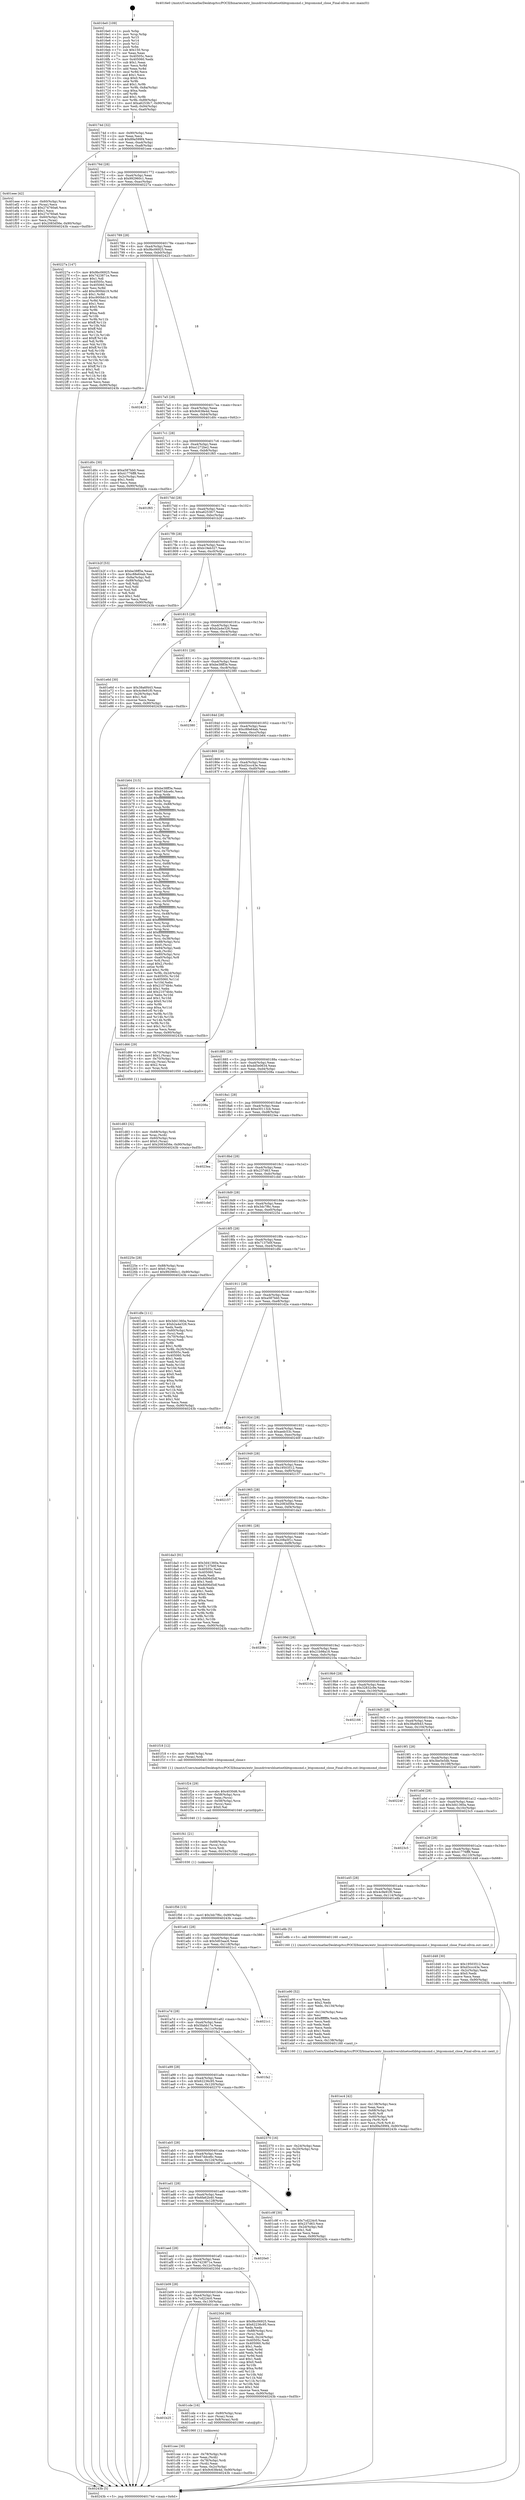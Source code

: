 digraph "0x4016e0" {
  label = "0x4016e0 (/mnt/c/Users/mathe/Desktop/tcc/POCII/binaries/extr_linuxdriversbluetoothbtqcomsmd.c_btqcomsmd_close_Final-ollvm.out::main(0))"
  labelloc = "t"
  node[shape=record]

  Entry [label="",width=0.3,height=0.3,shape=circle,fillcolor=black,style=filled]
  "0x40174d" [label="{
     0x40174d [32]\l
     | [instrs]\l
     &nbsp;&nbsp;0x40174d \<+6\>: mov -0x90(%rbp),%eax\l
     &nbsp;&nbsp;0x401753 \<+2\>: mov %eax,%ecx\l
     &nbsp;&nbsp;0x401755 \<+6\>: sub $0x89a599f4,%ecx\l
     &nbsp;&nbsp;0x40175b \<+6\>: mov %eax,-0xa4(%rbp)\l
     &nbsp;&nbsp;0x401761 \<+6\>: mov %ecx,-0xa8(%rbp)\l
     &nbsp;&nbsp;0x401767 \<+6\>: je 0000000000401eee \<main+0x80e\>\l
  }"]
  "0x401eee" [label="{
     0x401eee [42]\l
     | [instrs]\l
     &nbsp;&nbsp;0x401eee \<+4\>: mov -0x60(%rbp),%rax\l
     &nbsp;&nbsp;0x401ef2 \<+2\>: mov (%rax),%ecx\l
     &nbsp;&nbsp;0x401ef4 \<+6\>: sub $0x274760a6,%ecx\l
     &nbsp;&nbsp;0x401efa \<+3\>: add $0x1,%ecx\l
     &nbsp;&nbsp;0x401efd \<+6\>: add $0x274760a6,%ecx\l
     &nbsp;&nbsp;0x401f03 \<+4\>: mov -0x60(%rbp),%rax\l
     &nbsp;&nbsp;0x401f07 \<+2\>: mov %ecx,(%rax)\l
     &nbsp;&nbsp;0x401f09 \<+10\>: movl $0x2083d56e,-0x90(%rbp)\l
     &nbsp;&nbsp;0x401f13 \<+5\>: jmp 000000000040243b \<main+0xd5b\>\l
  }"]
  "0x40176d" [label="{
     0x40176d [28]\l
     | [instrs]\l
     &nbsp;&nbsp;0x40176d \<+5\>: jmp 0000000000401772 \<main+0x92\>\l
     &nbsp;&nbsp;0x401772 \<+6\>: mov -0xa4(%rbp),%eax\l
     &nbsp;&nbsp;0x401778 \<+5\>: sub $0x992960c1,%eax\l
     &nbsp;&nbsp;0x40177d \<+6\>: mov %eax,-0xac(%rbp)\l
     &nbsp;&nbsp;0x401783 \<+6\>: je 000000000040227a \<main+0xb9a\>\l
  }"]
  Exit [label="",width=0.3,height=0.3,shape=circle,fillcolor=black,style=filled,peripheries=2]
  "0x40227a" [label="{
     0x40227a [147]\l
     | [instrs]\l
     &nbsp;&nbsp;0x40227a \<+5\>: mov $0x9bc06925,%eax\l
     &nbsp;&nbsp;0x40227f \<+5\>: mov $0x7423871e,%ecx\l
     &nbsp;&nbsp;0x402284 \<+2\>: mov $0x1,%dl\l
     &nbsp;&nbsp;0x402286 \<+7\>: mov 0x40505c,%esi\l
     &nbsp;&nbsp;0x40228d \<+7\>: mov 0x405060,%edi\l
     &nbsp;&nbsp;0x402294 \<+3\>: mov %esi,%r8d\l
     &nbsp;&nbsp;0x402297 \<+7\>: add $0xc900bb19,%r8d\l
     &nbsp;&nbsp;0x40229e \<+4\>: sub $0x1,%r8d\l
     &nbsp;&nbsp;0x4022a2 \<+7\>: sub $0xc900bb19,%r8d\l
     &nbsp;&nbsp;0x4022a9 \<+4\>: imul %r8d,%esi\l
     &nbsp;&nbsp;0x4022ad \<+3\>: and $0x1,%esi\l
     &nbsp;&nbsp;0x4022b0 \<+3\>: cmp $0x0,%esi\l
     &nbsp;&nbsp;0x4022b3 \<+4\>: sete %r9b\l
     &nbsp;&nbsp;0x4022b7 \<+3\>: cmp $0xa,%edi\l
     &nbsp;&nbsp;0x4022ba \<+4\>: setl %r10b\l
     &nbsp;&nbsp;0x4022be \<+3\>: mov %r9b,%r11b\l
     &nbsp;&nbsp;0x4022c1 \<+4\>: xor $0xff,%r11b\l
     &nbsp;&nbsp;0x4022c5 \<+3\>: mov %r10b,%bl\l
     &nbsp;&nbsp;0x4022c8 \<+3\>: xor $0xff,%bl\l
     &nbsp;&nbsp;0x4022cb \<+3\>: xor $0x1,%dl\l
     &nbsp;&nbsp;0x4022ce \<+3\>: mov %r11b,%r14b\l
     &nbsp;&nbsp;0x4022d1 \<+4\>: and $0xff,%r14b\l
     &nbsp;&nbsp;0x4022d5 \<+3\>: and %dl,%r9b\l
     &nbsp;&nbsp;0x4022d8 \<+3\>: mov %bl,%r15b\l
     &nbsp;&nbsp;0x4022db \<+4\>: and $0xff,%r15b\l
     &nbsp;&nbsp;0x4022df \<+3\>: and %dl,%r10b\l
     &nbsp;&nbsp;0x4022e2 \<+3\>: or %r9b,%r14b\l
     &nbsp;&nbsp;0x4022e5 \<+3\>: or %r10b,%r15b\l
     &nbsp;&nbsp;0x4022e8 \<+3\>: xor %r15b,%r14b\l
     &nbsp;&nbsp;0x4022eb \<+3\>: or %bl,%r11b\l
     &nbsp;&nbsp;0x4022ee \<+4\>: xor $0xff,%r11b\l
     &nbsp;&nbsp;0x4022f2 \<+3\>: or $0x1,%dl\l
     &nbsp;&nbsp;0x4022f5 \<+3\>: and %dl,%r11b\l
     &nbsp;&nbsp;0x4022f8 \<+3\>: or %r11b,%r14b\l
     &nbsp;&nbsp;0x4022fb \<+4\>: test $0x1,%r14b\l
     &nbsp;&nbsp;0x4022ff \<+3\>: cmovne %ecx,%eax\l
     &nbsp;&nbsp;0x402302 \<+6\>: mov %eax,-0x90(%rbp)\l
     &nbsp;&nbsp;0x402308 \<+5\>: jmp 000000000040243b \<main+0xd5b\>\l
  }"]
  "0x401789" [label="{
     0x401789 [28]\l
     | [instrs]\l
     &nbsp;&nbsp;0x401789 \<+5\>: jmp 000000000040178e \<main+0xae\>\l
     &nbsp;&nbsp;0x40178e \<+6\>: mov -0xa4(%rbp),%eax\l
     &nbsp;&nbsp;0x401794 \<+5\>: sub $0x9bc06925,%eax\l
     &nbsp;&nbsp;0x401799 \<+6\>: mov %eax,-0xb0(%rbp)\l
     &nbsp;&nbsp;0x40179f \<+6\>: je 0000000000402423 \<main+0xd43\>\l
  }"]
  "0x401f56" [label="{
     0x401f56 [15]\l
     | [instrs]\l
     &nbsp;&nbsp;0x401f56 \<+10\>: movl $0x3dc7f6c,-0x90(%rbp)\l
     &nbsp;&nbsp;0x401f60 \<+5\>: jmp 000000000040243b \<main+0xd5b\>\l
  }"]
  "0x402423" [label="{
     0x402423\l
  }", style=dashed]
  "0x4017a5" [label="{
     0x4017a5 [28]\l
     | [instrs]\l
     &nbsp;&nbsp;0x4017a5 \<+5\>: jmp 00000000004017aa \<main+0xca\>\l
     &nbsp;&nbsp;0x4017aa \<+6\>: mov -0xa4(%rbp),%eax\l
     &nbsp;&nbsp;0x4017b0 \<+5\>: sub $0x9c638e4d,%eax\l
     &nbsp;&nbsp;0x4017b5 \<+6\>: mov %eax,-0xb4(%rbp)\l
     &nbsp;&nbsp;0x4017bb \<+6\>: je 0000000000401d0c \<main+0x62c\>\l
  }"]
  "0x401f41" [label="{
     0x401f41 [21]\l
     | [instrs]\l
     &nbsp;&nbsp;0x401f41 \<+4\>: mov -0x68(%rbp),%rcx\l
     &nbsp;&nbsp;0x401f45 \<+3\>: mov (%rcx),%rcx\l
     &nbsp;&nbsp;0x401f48 \<+3\>: mov %rcx,%rdi\l
     &nbsp;&nbsp;0x401f4b \<+6\>: mov %eax,-0x13c(%rbp)\l
     &nbsp;&nbsp;0x401f51 \<+5\>: call 0000000000401030 \<free@plt\>\l
     | [calls]\l
     &nbsp;&nbsp;0x401030 \{1\} (unknown)\l
  }"]
  "0x401d0c" [label="{
     0x401d0c [30]\l
     | [instrs]\l
     &nbsp;&nbsp;0x401d0c \<+5\>: mov $0xa587bb0,%eax\l
     &nbsp;&nbsp;0x401d11 \<+5\>: mov $0x41776ff8,%ecx\l
     &nbsp;&nbsp;0x401d16 \<+3\>: mov -0x2c(%rbp),%edx\l
     &nbsp;&nbsp;0x401d19 \<+3\>: cmp $0x1,%edx\l
     &nbsp;&nbsp;0x401d1c \<+3\>: cmovl %ecx,%eax\l
     &nbsp;&nbsp;0x401d1f \<+6\>: mov %eax,-0x90(%rbp)\l
     &nbsp;&nbsp;0x401d25 \<+5\>: jmp 000000000040243b \<main+0xd5b\>\l
  }"]
  "0x4017c1" [label="{
     0x4017c1 [28]\l
     | [instrs]\l
     &nbsp;&nbsp;0x4017c1 \<+5\>: jmp 00000000004017c6 \<main+0xe6\>\l
     &nbsp;&nbsp;0x4017c6 \<+6\>: mov -0xa4(%rbp),%eax\l
     &nbsp;&nbsp;0x4017cc \<+5\>: sub $0xa1272be2,%eax\l
     &nbsp;&nbsp;0x4017d1 \<+6\>: mov %eax,-0xb8(%rbp)\l
     &nbsp;&nbsp;0x4017d7 \<+6\>: je 0000000000401f65 \<main+0x885\>\l
  }"]
  "0x401f24" [label="{
     0x401f24 [29]\l
     | [instrs]\l
     &nbsp;&nbsp;0x401f24 \<+10\>: movabs $0x4030d6,%rdi\l
     &nbsp;&nbsp;0x401f2e \<+4\>: mov -0x58(%rbp),%rcx\l
     &nbsp;&nbsp;0x401f32 \<+2\>: mov %eax,(%rcx)\l
     &nbsp;&nbsp;0x401f34 \<+4\>: mov -0x58(%rbp),%rcx\l
     &nbsp;&nbsp;0x401f38 \<+2\>: mov (%rcx),%esi\l
     &nbsp;&nbsp;0x401f3a \<+2\>: mov $0x0,%al\l
     &nbsp;&nbsp;0x401f3c \<+5\>: call 0000000000401040 \<printf@plt\>\l
     | [calls]\l
     &nbsp;&nbsp;0x401040 \{1\} (unknown)\l
  }"]
  "0x401f65" [label="{
     0x401f65\l
  }", style=dashed]
  "0x4017dd" [label="{
     0x4017dd [28]\l
     | [instrs]\l
     &nbsp;&nbsp;0x4017dd \<+5\>: jmp 00000000004017e2 \<main+0x102\>\l
     &nbsp;&nbsp;0x4017e2 \<+6\>: mov -0xa4(%rbp),%eax\l
     &nbsp;&nbsp;0x4017e8 \<+5\>: sub $0xa6253fc7,%eax\l
     &nbsp;&nbsp;0x4017ed \<+6\>: mov %eax,-0xbc(%rbp)\l
     &nbsp;&nbsp;0x4017f3 \<+6\>: je 0000000000401b2f \<main+0x44f\>\l
  }"]
  "0x401ec4" [label="{
     0x401ec4 [42]\l
     | [instrs]\l
     &nbsp;&nbsp;0x401ec4 \<+6\>: mov -0x138(%rbp),%ecx\l
     &nbsp;&nbsp;0x401eca \<+3\>: imul %eax,%ecx\l
     &nbsp;&nbsp;0x401ecd \<+4\>: mov -0x68(%rbp),%r8\l
     &nbsp;&nbsp;0x401ed1 \<+3\>: mov (%r8),%r8\l
     &nbsp;&nbsp;0x401ed4 \<+4\>: mov -0x60(%rbp),%r9\l
     &nbsp;&nbsp;0x401ed8 \<+3\>: movslq (%r9),%r9\l
     &nbsp;&nbsp;0x401edb \<+4\>: mov %ecx,(%r8,%r9,4)\l
     &nbsp;&nbsp;0x401edf \<+10\>: movl $0x89a599f4,-0x90(%rbp)\l
     &nbsp;&nbsp;0x401ee9 \<+5\>: jmp 000000000040243b \<main+0xd5b\>\l
  }"]
  "0x401b2f" [label="{
     0x401b2f [53]\l
     | [instrs]\l
     &nbsp;&nbsp;0x401b2f \<+5\>: mov $0xbe38ff3e,%eax\l
     &nbsp;&nbsp;0x401b34 \<+5\>: mov $0xc88e64ab,%ecx\l
     &nbsp;&nbsp;0x401b39 \<+6\>: mov -0x8a(%rbp),%dl\l
     &nbsp;&nbsp;0x401b3f \<+7\>: mov -0x89(%rbp),%sil\l
     &nbsp;&nbsp;0x401b46 \<+3\>: mov %dl,%dil\l
     &nbsp;&nbsp;0x401b49 \<+3\>: and %sil,%dil\l
     &nbsp;&nbsp;0x401b4c \<+3\>: xor %sil,%dl\l
     &nbsp;&nbsp;0x401b4f \<+3\>: or %dl,%dil\l
     &nbsp;&nbsp;0x401b52 \<+4\>: test $0x1,%dil\l
     &nbsp;&nbsp;0x401b56 \<+3\>: cmovne %ecx,%eax\l
     &nbsp;&nbsp;0x401b59 \<+6\>: mov %eax,-0x90(%rbp)\l
     &nbsp;&nbsp;0x401b5f \<+5\>: jmp 000000000040243b \<main+0xd5b\>\l
  }"]
  "0x4017f9" [label="{
     0x4017f9 [28]\l
     | [instrs]\l
     &nbsp;&nbsp;0x4017f9 \<+5\>: jmp 00000000004017fe \<main+0x11e\>\l
     &nbsp;&nbsp;0x4017fe \<+6\>: mov -0xa4(%rbp),%eax\l
     &nbsp;&nbsp;0x401804 \<+5\>: sub $0xb19eb327,%eax\l
     &nbsp;&nbsp;0x401809 \<+6\>: mov %eax,-0xc0(%rbp)\l
     &nbsp;&nbsp;0x40180f \<+6\>: je 0000000000401ffd \<main+0x91d\>\l
  }"]
  "0x40243b" [label="{
     0x40243b [5]\l
     | [instrs]\l
     &nbsp;&nbsp;0x40243b \<+5\>: jmp 000000000040174d \<main+0x6d\>\l
  }"]
  "0x4016e0" [label="{
     0x4016e0 [109]\l
     | [instrs]\l
     &nbsp;&nbsp;0x4016e0 \<+1\>: push %rbp\l
     &nbsp;&nbsp;0x4016e1 \<+3\>: mov %rsp,%rbp\l
     &nbsp;&nbsp;0x4016e4 \<+2\>: push %r15\l
     &nbsp;&nbsp;0x4016e6 \<+2\>: push %r14\l
     &nbsp;&nbsp;0x4016e8 \<+2\>: push %r12\l
     &nbsp;&nbsp;0x4016ea \<+1\>: push %rbx\l
     &nbsp;&nbsp;0x4016eb \<+7\>: sub $0x150,%rsp\l
     &nbsp;&nbsp;0x4016f2 \<+2\>: xor %eax,%eax\l
     &nbsp;&nbsp;0x4016f4 \<+7\>: mov 0x40505c,%ecx\l
     &nbsp;&nbsp;0x4016fb \<+7\>: mov 0x405060,%edx\l
     &nbsp;&nbsp;0x401702 \<+3\>: sub $0x1,%eax\l
     &nbsp;&nbsp;0x401705 \<+3\>: mov %ecx,%r8d\l
     &nbsp;&nbsp;0x401708 \<+3\>: add %eax,%r8d\l
     &nbsp;&nbsp;0x40170b \<+4\>: imul %r8d,%ecx\l
     &nbsp;&nbsp;0x40170f \<+3\>: and $0x1,%ecx\l
     &nbsp;&nbsp;0x401712 \<+3\>: cmp $0x0,%ecx\l
     &nbsp;&nbsp;0x401715 \<+4\>: sete %r9b\l
     &nbsp;&nbsp;0x401719 \<+4\>: and $0x1,%r9b\l
     &nbsp;&nbsp;0x40171d \<+7\>: mov %r9b,-0x8a(%rbp)\l
     &nbsp;&nbsp;0x401724 \<+3\>: cmp $0xa,%edx\l
     &nbsp;&nbsp;0x401727 \<+4\>: setl %r9b\l
     &nbsp;&nbsp;0x40172b \<+4\>: and $0x1,%r9b\l
     &nbsp;&nbsp;0x40172f \<+7\>: mov %r9b,-0x89(%rbp)\l
     &nbsp;&nbsp;0x401736 \<+10\>: movl $0xa6253fc7,-0x90(%rbp)\l
     &nbsp;&nbsp;0x401740 \<+6\>: mov %edi,-0x94(%rbp)\l
     &nbsp;&nbsp;0x401746 \<+7\>: mov %rsi,-0xa0(%rbp)\l
  }"]
  "0x401e90" [label="{
     0x401e90 [52]\l
     | [instrs]\l
     &nbsp;&nbsp;0x401e90 \<+2\>: xor %ecx,%ecx\l
     &nbsp;&nbsp;0x401e92 \<+5\>: mov $0x2,%edx\l
     &nbsp;&nbsp;0x401e97 \<+6\>: mov %edx,-0x134(%rbp)\l
     &nbsp;&nbsp;0x401e9d \<+1\>: cltd\l
     &nbsp;&nbsp;0x401e9e \<+6\>: mov -0x134(%rbp),%esi\l
     &nbsp;&nbsp;0x401ea4 \<+2\>: idiv %esi\l
     &nbsp;&nbsp;0x401ea6 \<+6\>: imul $0xfffffffe,%edx,%edx\l
     &nbsp;&nbsp;0x401eac \<+2\>: mov %ecx,%edi\l
     &nbsp;&nbsp;0x401eae \<+2\>: sub %edx,%edi\l
     &nbsp;&nbsp;0x401eb0 \<+2\>: mov %ecx,%edx\l
     &nbsp;&nbsp;0x401eb2 \<+3\>: sub $0x1,%edx\l
     &nbsp;&nbsp;0x401eb5 \<+2\>: add %edx,%edi\l
     &nbsp;&nbsp;0x401eb7 \<+2\>: sub %edi,%ecx\l
     &nbsp;&nbsp;0x401eb9 \<+6\>: mov %ecx,-0x138(%rbp)\l
     &nbsp;&nbsp;0x401ebf \<+5\>: call 0000000000401160 \<next_i\>\l
     | [calls]\l
     &nbsp;&nbsp;0x401160 \{1\} (/mnt/c/Users/mathe/Desktop/tcc/POCII/binaries/extr_linuxdriversbluetoothbtqcomsmd.c_btqcomsmd_close_Final-ollvm.out::next_i)\l
  }"]
  "0x401ffd" [label="{
     0x401ffd\l
  }", style=dashed]
  "0x401815" [label="{
     0x401815 [28]\l
     | [instrs]\l
     &nbsp;&nbsp;0x401815 \<+5\>: jmp 000000000040181a \<main+0x13a\>\l
     &nbsp;&nbsp;0x40181a \<+6\>: mov -0xa4(%rbp),%eax\l
     &nbsp;&nbsp;0x401820 \<+5\>: sub $0xb2a4e326,%eax\l
     &nbsp;&nbsp;0x401825 \<+6\>: mov %eax,-0xc4(%rbp)\l
     &nbsp;&nbsp;0x40182b \<+6\>: je 0000000000401e6d \<main+0x78d\>\l
  }"]
  "0x401d83" [label="{
     0x401d83 [32]\l
     | [instrs]\l
     &nbsp;&nbsp;0x401d83 \<+4\>: mov -0x68(%rbp),%rdi\l
     &nbsp;&nbsp;0x401d87 \<+3\>: mov %rax,(%rdi)\l
     &nbsp;&nbsp;0x401d8a \<+4\>: mov -0x60(%rbp),%rax\l
     &nbsp;&nbsp;0x401d8e \<+6\>: movl $0x0,(%rax)\l
     &nbsp;&nbsp;0x401d94 \<+10\>: movl $0x2083d56e,-0x90(%rbp)\l
     &nbsp;&nbsp;0x401d9e \<+5\>: jmp 000000000040243b \<main+0xd5b\>\l
  }"]
  "0x401e6d" [label="{
     0x401e6d [30]\l
     | [instrs]\l
     &nbsp;&nbsp;0x401e6d \<+5\>: mov $0x38a6f443,%eax\l
     &nbsp;&nbsp;0x401e72 \<+5\>: mov $0x4c9e91f0,%ecx\l
     &nbsp;&nbsp;0x401e77 \<+3\>: mov -0x26(%rbp),%dl\l
     &nbsp;&nbsp;0x401e7a \<+3\>: test $0x1,%dl\l
     &nbsp;&nbsp;0x401e7d \<+3\>: cmovne %ecx,%eax\l
     &nbsp;&nbsp;0x401e80 \<+6\>: mov %eax,-0x90(%rbp)\l
     &nbsp;&nbsp;0x401e86 \<+5\>: jmp 000000000040243b \<main+0xd5b\>\l
  }"]
  "0x401831" [label="{
     0x401831 [28]\l
     | [instrs]\l
     &nbsp;&nbsp;0x401831 \<+5\>: jmp 0000000000401836 \<main+0x156\>\l
     &nbsp;&nbsp;0x401836 \<+6\>: mov -0xa4(%rbp),%eax\l
     &nbsp;&nbsp;0x40183c \<+5\>: sub $0xbe38ff3e,%eax\l
     &nbsp;&nbsp;0x401841 \<+6\>: mov %eax,-0xc8(%rbp)\l
     &nbsp;&nbsp;0x401847 \<+6\>: je 0000000000402380 \<main+0xca0\>\l
  }"]
  "0x401cee" [label="{
     0x401cee [30]\l
     | [instrs]\l
     &nbsp;&nbsp;0x401cee \<+4\>: mov -0x78(%rbp),%rdi\l
     &nbsp;&nbsp;0x401cf2 \<+2\>: mov %eax,(%rdi)\l
     &nbsp;&nbsp;0x401cf4 \<+4\>: mov -0x78(%rbp),%rdi\l
     &nbsp;&nbsp;0x401cf8 \<+2\>: mov (%rdi),%eax\l
     &nbsp;&nbsp;0x401cfa \<+3\>: mov %eax,-0x2c(%rbp)\l
     &nbsp;&nbsp;0x401cfd \<+10\>: movl $0x9c638e4d,-0x90(%rbp)\l
     &nbsp;&nbsp;0x401d07 \<+5\>: jmp 000000000040243b \<main+0xd5b\>\l
  }"]
  "0x402380" [label="{
     0x402380\l
  }", style=dashed]
  "0x40184d" [label="{
     0x40184d [28]\l
     | [instrs]\l
     &nbsp;&nbsp;0x40184d \<+5\>: jmp 0000000000401852 \<main+0x172\>\l
     &nbsp;&nbsp;0x401852 \<+6\>: mov -0xa4(%rbp),%eax\l
     &nbsp;&nbsp;0x401858 \<+5\>: sub $0xc88e64ab,%eax\l
     &nbsp;&nbsp;0x40185d \<+6\>: mov %eax,-0xcc(%rbp)\l
     &nbsp;&nbsp;0x401863 \<+6\>: je 0000000000401b64 \<main+0x484\>\l
  }"]
  "0x401b25" [label="{
     0x401b25\l
  }", style=dashed]
  "0x401b64" [label="{
     0x401b64 [315]\l
     | [instrs]\l
     &nbsp;&nbsp;0x401b64 \<+5\>: mov $0xbe38ff3e,%eax\l
     &nbsp;&nbsp;0x401b69 \<+5\>: mov $0x67ddce6c,%ecx\l
     &nbsp;&nbsp;0x401b6e \<+3\>: mov %rsp,%rdx\l
     &nbsp;&nbsp;0x401b71 \<+4\>: add $0xfffffffffffffff0,%rdx\l
     &nbsp;&nbsp;0x401b75 \<+3\>: mov %rdx,%rsp\l
     &nbsp;&nbsp;0x401b78 \<+7\>: mov %rdx,-0x88(%rbp)\l
     &nbsp;&nbsp;0x401b7f \<+3\>: mov %rsp,%rdx\l
     &nbsp;&nbsp;0x401b82 \<+4\>: add $0xfffffffffffffff0,%rdx\l
     &nbsp;&nbsp;0x401b86 \<+3\>: mov %rdx,%rsp\l
     &nbsp;&nbsp;0x401b89 \<+3\>: mov %rsp,%rsi\l
     &nbsp;&nbsp;0x401b8c \<+4\>: add $0xfffffffffffffff0,%rsi\l
     &nbsp;&nbsp;0x401b90 \<+3\>: mov %rsi,%rsp\l
     &nbsp;&nbsp;0x401b93 \<+4\>: mov %rsi,-0x80(%rbp)\l
     &nbsp;&nbsp;0x401b97 \<+3\>: mov %rsp,%rsi\l
     &nbsp;&nbsp;0x401b9a \<+4\>: add $0xfffffffffffffff0,%rsi\l
     &nbsp;&nbsp;0x401b9e \<+3\>: mov %rsi,%rsp\l
     &nbsp;&nbsp;0x401ba1 \<+4\>: mov %rsi,-0x78(%rbp)\l
     &nbsp;&nbsp;0x401ba5 \<+3\>: mov %rsp,%rsi\l
     &nbsp;&nbsp;0x401ba8 \<+4\>: add $0xfffffffffffffff0,%rsi\l
     &nbsp;&nbsp;0x401bac \<+3\>: mov %rsi,%rsp\l
     &nbsp;&nbsp;0x401baf \<+4\>: mov %rsi,-0x70(%rbp)\l
     &nbsp;&nbsp;0x401bb3 \<+3\>: mov %rsp,%rsi\l
     &nbsp;&nbsp;0x401bb6 \<+4\>: add $0xfffffffffffffff0,%rsi\l
     &nbsp;&nbsp;0x401bba \<+3\>: mov %rsi,%rsp\l
     &nbsp;&nbsp;0x401bbd \<+4\>: mov %rsi,-0x68(%rbp)\l
     &nbsp;&nbsp;0x401bc1 \<+3\>: mov %rsp,%rsi\l
     &nbsp;&nbsp;0x401bc4 \<+4\>: add $0xfffffffffffffff0,%rsi\l
     &nbsp;&nbsp;0x401bc8 \<+3\>: mov %rsi,%rsp\l
     &nbsp;&nbsp;0x401bcb \<+4\>: mov %rsi,-0x60(%rbp)\l
     &nbsp;&nbsp;0x401bcf \<+3\>: mov %rsp,%rsi\l
     &nbsp;&nbsp;0x401bd2 \<+4\>: add $0xfffffffffffffff0,%rsi\l
     &nbsp;&nbsp;0x401bd6 \<+3\>: mov %rsi,%rsp\l
     &nbsp;&nbsp;0x401bd9 \<+4\>: mov %rsi,-0x58(%rbp)\l
     &nbsp;&nbsp;0x401bdd \<+3\>: mov %rsp,%rsi\l
     &nbsp;&nbsp;0x401be0 \<+4\>: add $0xfffffffffffffff0,%rsi\l
     &nbsp;&nbsp;0x401be4 \<+3\>: mov %rsi,%rsp\l
     &nbsp;&nbsp;0x401be7 \<+4\>: mov %rsi,-0x50(%rbp)\l
     &nbsp;&nbsp;0x401beb \<+3\>: mov %rsp,%rsi\l
     &nbsp;&nbsp;0x401bee \<+4\>: add $0xfffffffffffffff0,%rsi\l
     &nbsp;&nbsp;0x401bf2 \<+3\>: mov %rsi,%rsp\l
     &nbsp;&nbsp;0x401bf5 \<+4\>: mov %rsi,-0x48(%rbp)\l
     &nbsp;&nbsp;0x401bf9 \<+3\>: mov %rsp,%rsi\l
     &nbsp;&nbsp;0x401bfc \<+4\>: add $0xfffffffffffffff0,%rsi\l
     &nbsp;&nbsp;0x401c00 \<+3\>: mov %rsi,%rsp\l
     &nbsp;&nbsp;0x401c03 \<+4\>: mov %rsi,-0x40(%rbp)\l
     &nbsp;&nbsp;0x401c07 \<+3\>: mov %rsp,%rsi\l
     &nbsp;&nbsp;0x401c0a \<+4\>: add $0xfffffffffffffff0,%rsi\l
     &nbsp;&nbsp;0x401c0e \<+3\>: mov %rsi,%rsp\l
     &nbsp;&nbsp;0x401c11 \<+4\>: mov %rsi,-0x38(%rbp)\l
     &nbsp;&nbsp;0x401c15 \<+7\>: mov -0x88(%rbp),%rsi\l
     &nbsp;&nbsp;0x401c1c \<+6\>: movl $0x0,(%rsi)\l
     &nbsp;&nbsp;0x401c22 \<+6\>: mov -0x94(%rbp),%edi\l
     &nbsp;&nbsp;0x401c28 \<+2\>: mov %edi,(%rdx)\l
     &nbsp;&nbsp;0x401c2a \<+4\>: mov -0x80(%rbp),%rsi\l
     &nbsp;&nbsp;0x401c2e \<+7\>: mov -0xa0(%rbp),%r8\l
     &nbsp;&nbsp;0x401c35 \<+3\>: mov %r8,(%rsi)\l
     &nbsp;&nbsp;0x401c38 \<+3\>: cmpl $0x2,(%rdx)\l
     &nbsp;&nbsp;0x401c3b \<+4\>: setne %r9b\l
     &nbsp;&nbsp;0x401c3f \<+4\>: and $0x1,%r9b\l
     &nbsp;&nbsp;0x401c43 \<+4\>: mov %r9b,-0x2d(%rbp)\l
     &nbsp;&nbsp;0x401c47 \<+8\>: mov 0x40505c,%r10d\l
     &nbsp;&nbsp;0x401c4f \<+8\>: mov 0x405060,%r11d\l
     &nbsp;&nbsp;0x401c57 \<+3\>: mov %r10d,%ebx\l
     &nbsp;&nbsp;0x401c5a \<+6\>: sub $0x21074b4c,%ebx\l
     &nbsp;&nbsp;0x401c60 \<+3\>: sub $0x1,%ebx\l
     &nbsp;&nbsp;0x401c63 \<+6\>: add $0x21074b4c,%ebx\l
     &nbsp;&nbsp;0x401c69 \<+4\>: imul %ebx,%r10d\l
     &nbsp;&nbsp;0x401c6d \<+4\>: and $0x1,%r10d\l
     &nbsp;&nbsp;0x401c71 \<+4\>: cmp $0x0,%r10d\l
     &nbsp;&nbsp;0x401c75 \<+4\>: sete %r9b\l
     &nbsp;&nbsp;0x401c79 \<+4\>: cmp $0xa,%r11d\l
     &nbsp;&nbsp;0x401c7d \<+4\>: setl %r14b\l
     &nbsp;&nbsp;0x401c81 \<+3\>: mov %r9b,%r15b\l
     &nbsp;&nbsp;0x401c84 \<+3\>: and %r14b,%r15b\l
     &nbsp;&nbsp;0x401c87 \<+3\>: xor %r14b,%r9b\l
     &nbsp;&nbsp;0x401c8a \<+3\>: or %r9b,%r15b\l
     &nbsp;&nbsp;0x401c8d \<+4\>: test $0x1,%r15b\l
     &nbsp;&nbsp;0x401c91 \<+3\>: cmovne %ecx,%eax\l
     &nbsp;&nbsp;0x401c94 \<+6\>: mov %eax,-0x90(%rbp)\l
     &nbsp;&nbsp;0x401c9a \<+5\>: jmp 000000000040243b \<main+0xd5b\>\l
  }"]
  "0x401869" [label="{
     0x401869 [28]\l
     | [instrs]\l
     &nbsp;&nbsp;0x401869 \<+5\>: jmp 000000000040186e \<main+0x18e\>\l
     &nbsp;&nbsp;0x40186e \<+6\>: mov -0xa4(%rbp),%eax\l
     &nbsp;&nbsp;0x401874 \<+5\>: sub $0xd3ccc43e,%eax\l
     &nbsp;&nbsp;0x401879 \<+6\>: mov %eax,-0xd0(%rbp)\l
     &nbsp;&nbsp;0x40187f \<+6\>: je 0000000000401d66 \<main+0x686\>\l
  }"]
  "0x401cde" [label="{
     0x401cde [16]\l
     | [instrs]\l
     &nbsp;&nbsp;0x401cde \<+4\>: mov -0x80(%rbp),%rax\l
     &nbsp;&nbsp;0x401ce2 \<+3\>: mov (%rax),%rax\l
     &nbsp;&nbsp;0x401ce5 \<+4\>: mov 0x8(%rax),%rdi\l
     &nbsp;&nbsp;0x401ce9 \<+5\>: call 0000000000401060 \<atoi@plt\>\l
     | [calls]\l
     &nbsp;&nbsp;0x401060 \{1\} (unknown)\l
  }"]
  "0x401b09" [label="{
     0x401b09 [28]\l
     | [instrs]\l
     &nbsp;&nbsp;0x401b09 \<+5\>: jmp 0000000000401b0e \<main+0x42e\>\l
     &nbsp;&nbsp;0x401b0e \<+6\>: mov -0xa4(%rbp),%eax\l
     &nbsp;&nbsp;0x401b14 \<+5\>: sub $0x7cd224c0,%eax\l
     &nbsp;&nbsp;0x401b19 \<+6\>: mov %eax,-0x130(%rbp)\l
     &nbsp;&nbsp;0x401b1f \<+6\>: je 0000000000401cde \<main+0x5fe\>\l
  }"]
  "0x401d66" [label="{
     0x401d66 [29]\l
     | [instrs]\l
     &nbsp;&nbsp;0x401d66 \<+4\>: mov -0x70(%rbp),%rax\l
     &nbsp;&nbsp;0x401d6a \<+6\>: movl $0x1,(%rax)\l
     &nbsp;&nbsp;0x401d70 \<+4\>: mov -0x70(%rbp),%rax\l
     &nbsp;&nbsp;0x401d74 \<+3\>: movslq (%rax),%rax\l
     &nbsp;&nbsp;0x401d77 \<+4\>: shl $0x2,%rax\l
     &nbsp;&nbsp;0x401d7b \<+3\>: mov %rax,%rdi\l
     &nbsp;&nbsp;0x401d7e \<+5\>: call 0000000000401050 \<malloc@plt\>\l
     | [calls]\l
     &nbsp;&nbsp;0x401050 \{1\} (unknown)\l
  }"]
  "0x401885" [label="{
     0x401885 [28]\l
     | [instrs]\l
     &nbsp;&nbsp;0x401885 \<+5\>: jmp 000000000040188a \<main+0x1aa\>\l
     &nbsp;&nbsp;0x40188a \<+6\>: mov -0xa4(%rbp),%eax\l
     &nbsp;&nbsp;0x401890 \<+5\>: sub $0xdd5e0634,%eax\l
     &nbsp;&nbsp;0x401895 \<+6\>: mov %eax,-0xd4(%rbp)\l
     &nbsp;&nbsp;0x40189b \<+6\>: je 000000000040208a \<main+0x9aa\>\l
  }"]
  "0x40230d" [label="{
     0x40230d [99]\l
     | [instrs]\l
     &nbsp;&nbsp;0x40230d \<+5\>: mov $0x9bc06925,%eax\l
     &nbsp;&nbsp;0x402312 \<+5\>: mov $0x62236c95,%ecx\l
     &nbsp;&nbsp;0x402317 \<+2\>: xor %edx,%edx\l
     &nbsp;&nbsp;0x402319 \<+7\>: mov -0x88(%rbp),%rsi\l
     &nbsp;&nbsp;0x402320 \<+2\>: mov (%rsi),%edi\l
     &nbsp;&nbsp;0x402322 \<+3\>: mov %edi,-0x24(%rbp)\l
     &nbsp;&nbsp;0x402325 \<+7\>: mov 0x40505c,%edi\l
     &nbsp;&nbsp;0x40232c \<+8\>: mov 0x405060,%r8d\l
     &nbsp;&nbsp;0x402334 \<+3\>: sub $0x1,%edx\l
     &nbsp;&nbsp;0x402337 \<+3\>: mov %edi,%r9d\l
     &nbsp;&nbsp;0x40233a \<+3\>: add %edx,%r9d\l
     &nbsp;&nbsp;0x40233d \<+4\>: imul %r9d,%edi\l
     &nbsp;&nbsp;0x402341 \<+3\>: and $0x1,%edi\l
     &nbsp;&nbsp;0x402344 \<+3\>: cmp $0x0,%edi\l
     &nbsp;&nbsp;0x402347 \<+4\>: sete %r10b\l
     &nbsp;&nbsp;0x40234b \<+4\>: cmp $0xa,%r8d\l
     &nbsp;&nbsp;0x40234f \<+4\>: setl %r11b\l
     &nbsp;&nbsp;0x402353 \<+3\>: mov %r10b,%bl\l
     &nbsp;&nbsp;0x402356 \<+3\>: and %r11b,%bl\l
     &nbsp;&nbsp;0x402359 \<+3\>: xor %r11b,%r10b\l
     &nbsp;&nbsp;0x40235c \<+3\>: or %r10b,%bl\l
     &nbsp;&nbsp;0x40235f \<+3\>: test $0x1,%bl\l
     &nbsp;&nbsp;0x402362 \<+3\>: cmovne %ecx,%eax\l
     &nbsp;&nbsp;0x402365 \<+6\>: mov %eax,-0x90(%rbp)\l
     &nbsp;&nbsp;0x40236b \<+5\>: jmp 000000000040243b \<main+0xd5b\>\l
  }"]
  "0x40208a" [label="{
     0x40208a\l
  }", style=dashed]
  "0x4018a1" [label="{
     0x4018a1 [28]\l
     | [instrs]\l
     &nbsp;&nbsp;0x4018a1 \<+5\>: jmp 00000000004018a6 \<main+0x1c6\>\l
     &nbsp;&nbsp;0x4018a6 \<+6\>: mov -0xa4(%rbp),%eax\l
     &nbsp;&nbsp;0x4018ac \<+5\>: sub $0xe30113cb,%eax\l
     &nbsp;&nbsp;0x4018b1 \<+6\>: mov %eax,-0xd8(%rbp)\l
     &nbsp;&nbsp;0x4018b7 \<+6\>: je 00000000004023ea \<main+0xd0a\>\l
  }"]
  "0x401aed" [label="{
     0x401aed [28]\l
     | [instrs]\l
     &nbsp;&nbsp;0x401aed \<+5\>: jmp 0000000000401af2 \<main+0x412\>\l
     &nbsp;&nbsp;0x401af2 \<+6\>: mov -0xa4(%rbp),%eax\l
     &nbsp;&nbsp;0x401af8 \<+5\>: sub $0x7423871e,%eax\l
     &nbsp;&nbsp;0x401afd \<+6\>: mov %eax,-0x12c(%rbp)\l
     &nbsp;&nbsp;0x401b03 \<+6\>: je 000000000040230d \<main+0xc2d\>\l
  }"]
  "0x4023ea" [label="{
     0x4023ea\l
  }", style=dashed]
  "0x4018bd" [label="{
     0x4018bd [28]\l
     | [instrs]\l
     &nbsp;&nbsp;0x4018bd \<+5\>: jmp 00000000004018c2 \<main+0x1e2\>\l
     &nbsp;&nbsp;0x4018c2 \<+6\>: mov -0xa4(%rbp),%eax\l
     &nbsp;&nbsp;0x4018c8 \<+5\>: sub $0x237d63,%eax\l
     &nbsp;&nbsp;0x4018cd \<+6\>: mov %eax,-0xdc(%rbp)\l
     &nbsp;&nbsp;0x4018d3 \<+6\>: je 0000000000401cbd \<main+0x5dd\>\l
  }"]
  "0x4020e0" [label="{
     0x4020e0\l
  }", style=dashed]
  "0x401cbd" [label="{
     0x401cbd\l
  }", style=dashed]
  "0x4018d9" [label="{
     0x4018d9 [28]\l
     | [instrs]\l
     &nbsp;&nbsp;0x4018d9 \<+5\>: jmp 00000000004018de \<main+0x1fe\>\l
     &nbsp;&nbsp;0x4018de \<+6\>: mov -0xa4(%rbp),%eax\l
     &nbsp;&nbsp;0x4018e4 \<+5\>: sub $0x3dc7f6c,%eax\l
     &nbsp;&nbsp;0x4018e9 \<+6\>: mov %eax,-0xe0(%rbp)\l
     &nbsp;&nbsp;0x4018ef \<+6\>: je 000000000040225e \<main+0xb7e\>\l
  }"]
  "0x401ad1" [label="{
     0x401ad1 [28]\l
     | [instrs]\l
     &nbsp;&nbsp;0x401ad1 \<+5\>: jmp 0000000000401ad6 \<main+0x3f6\>\l
     &nbsp;&nbsp;0x401ad6 \<+6\>: mov -0xa4(%rbp),%eax\l
     &nbsp;&nbsp;0x401adc \<+5\>: sub $0x6fa62b40,%eax\l
     &nbsp;&nbsp;0x401ae1 \<+6\>: mov %eax,-0x128(%rbp)\l
     &nbsp;&nbsp;0x401ae7 \<+6\>: je 00000000004020e0 \<main+0xa00\>\l
  }"]
  "0x40225e" [label="{
     0x40225e [28]\l
     | [instrs]\l
     &nbsp;&nbsp;0x40225e \<+7\>: mov -0x88(%rbp),%rax\l
     &nbsp;&nbsp;0x402265 \<+6\>: movl $0x0,(%rax)\l
     &nbsp;&nbsp;0x40226b \<+10\>: movl $0x992960c1,-0x90(%rbp)\l
     &nbsp;&nbsp;0x402275 \<+5\>: jmp 000000000040243b \<main+0xd5b\>\l
  }"]
  "0x4018f5" [label="{
     0x4018f5 [28]\l
     | [instrs]\l
     &nbsp;&nbsp;0x4018f5 \<+5\>: jmp 00000000004018fa \<main+0x21a\>\l
     &nbsp;&nbsp;0x4018fa \<+6\>: mov -0xa4(%rbp),%eax\l
     &nbsp;&nbsp;0x401900 \<+5\>: sub $0x7137b0f,%eax\l
     &nbsp;&nbsp;0x401905 \<+6\>: mov %eax,-0xe4(%rbp)\l
     &nbsp;&nbsp;0x40190b \<+6\>: je 0000000000401dfe \<main+0x71e\>\l
  }"]
  "0x401c9f" [label="{
     0x401c9f [30]\l
     | [instrs]\l
     &nbsp;&nbsp;0x401c9f \<+5\>: mov $0x7cd224c0,%eax\l
     &nbsp;&nbsp;0x401ca4 \<+5\>: mov $0x237d63,%ecx\l
     &nbsp;&nbsp;0x401ca9 \<+3\>: mov -0x2d(%rbp),%dl\l
     &nbsp;&nbsp;0x401cac \<+3\>: test $0x1,%dl\l
     &nbsp;&nbsp;0x401caf \<+3\>: cmovne %ecx,%eax\l
     &nbsp;&nbsp;0x401cb2 \<+6\>: mov %eax,-0x90(%rbp)\l
     &nbsp;&nbsp;0x401cb8 \<+5\>: jmp 000000000040243b \<main+0xd5b\>\l
  }"]
  "0x401dfe" [label="{
     0x401dfe [111]\l
     | [instrs]\l
     &nbsp;&nbsp;0x401dfe \<+5\>: mov $0x3d41360a,%eax\l
     &nbsp;&nbsp;0x401e03 \<+5\>: mov $0xb2a4e326,%ecx\l
     &nbsp;&nbsp;0x401e08 \<+2\>: xor %edx,%edx\l
     &nbsp;&nbsp;0x401e0a \<+4\>: mov -0x60(%rbp),%rsi\l
     &nbsp;&nbsp;0x401e0e \<+2\>: mov (%rsi),%edi\l
     &nbsp;&nbsp;0x401e10 \<+4\>: mov -0x70(%rbp),%rsi\l
     &nbsp;&nbsp;0x401e14 \<+2\>: cmp (%rsi),%edi\l
     &nbsp;&nbsp;0x401e16 \<+4\>: setl %r8b\l
     &nbsp;&nbsp;0x401e1a \<+4\>: and $0x1,%r8b\l
     &nbsp;&nbsp;0x401e1e \<+4\>: mov %r8b,-0x26(%rbp)\l
     &nbsp;&nbsp;0x401e22 \<+7\>: mov 0x40505c,%edi\l
     &nbsp;&nbsp;0x401e29 \<+8\>: mov 0x405060,%r9d\l
     &nbsp;&nbsp;0x401e31 \<+3\>: sub $0x1,%edx\l
     &nbsp;&nbsp;0x401e34 \<+3\>: mov %edi,%r10d\l
     &nbsp;&nbsp;0x401e37 \<+3\>: add %edx,%r10d\l
     &nbsp;&nbsp;0x401e3a \<+4\>: imul %r10d,%edi\l
     &nbsp;&nbsp;0x401e3e \<+3\>: and $0x1,%edi\l
     &nbsp;&nbsp;0x401e41 \<+3\>: cmp $0x0,%edi\l
     &nbsp;&nbsp;0x401e44 \<+4\>: sete %r8b\l
     &nbsp;&nbsp;0x401e48 \<+4\>: cmp $0xa,%r9d\l
     &nbsp;&nbsp;0x401e4c \<+4\>: setl %r11b\l
     &nbsp;&nbsp;0x401e50 \<+3\>: mov %r8b,%bl\l
     &nbsp;&nbsp;0x401e53 \<+3\>: and %r11b,%bl\l
     &nbsp;&nbsp;0x401e56 \<+3\>: xor %r11b,%r8b\l
     &nbsp;&nbsp;0x401e59 \<+3\>: or %r8b,%bl\l
     &nbsp;&nbsp;0x401e5c \<+3\>: test $0x1,%bl\l
     &nbsp;&nbsp;0x401e5f \<+3\>: cmovne %ecx,%eax\l
     &nbsp;&nbsp;0x401e62 \<+6\>: mov %eax,-0x90(%rbp)\l
     &nbsp;&nbsp;0x401e68 \<+5\>: jmp 000000000040243b \<main+0xd5b\>\l
  }"]
  "0x401911" [label="{
     0x401911 [28]\l
     | [instrs]\l
     &nbsp;&nbsp;0x401911 \<+5\>: jmp 0000000000401916 \<main+0x236\>\l
     &nbsp;&nbsp;0x401916 \<+6\>: mov -0xa4(%rbp),%eax\l
     &nbsp;&nbsp;0x40191c \<+5\>: sub $0xa587bb0,%eax\l
     &nbsp;&nbsp;0x401921 \<+6\>: mov %eax,-0xe8(%rbp)\l
     &nbsp;&nbsp;0x401927 \<+6\>: je 0000000000401d2a \<main+0x64a\>\l
  }"]
  "0x401ab5" [label="{
     0x401ab5 [28]\l
     | [instrs]\l
     &nbsp;&nbsp;0x401ab5 \<+5\>: jmp 0000000000401aba \<main+0x3da\>\l
     &nbsp;&nbsp;0x401aba \<+6\>: mov -0xa4(%rbp),%eax\l
     &nbsp;&nbsp;0x401ac0 \<+5\>: sub $0x67ddce6c,%eax\l
     &nbsp;&nbsp;0x401ac5 \<+6\>: mov %eax,-0x124(%rbp)\l
     &nbsp;&nbsp;0x401acb \<+6\>: je 0000000000401c9f \<main+0x5bf\>\l
  }"]
  "0x401d2a" [label="{
     0x401d2a\l
  }", style=dashed]
  "0x40192d" [label="{
     0x40192d [28]\l
     | [instrs]\l
     &nbsp;&nbsp;0x40192d \<+5\>: jmp 0000000000401932 \<main+0x252\>\l
     &nbsp;&nbsp;0x401932 \<+6\>: mov -0xa4(%rbp),%eax\l
     &nbsp;&nbsp;0x401938 \<+5\>: sub $0xaedc53c,%eax\l
     &nbsp;&nbsp;0x40193d \<+6\>: mov %eax,-0xec(%rbp)\l
     &nbsp;&nbsp;0x401943 \<+6\>: je 000000000040240f \<main+0xd2f\>\l
  }"]
  "0x402370" [label="{
     0x402370 [16]\l
     | [instrs]\l
     &nbsp;&nbsp;0x402370 \<+3\>: mov -0x24(%rbp),%eax\l
     &nbsp;&nbsp;0x402373 \<+4\>: lea -0x20(%rbp),%rsp\l
     &nbsp;&nbsp;0x402377 \<+1\>: pop %rbx\l
     &nbsp;&nbsp;0x402378 \<+2\>: pop %r12\l
     &nbsp;&nbsp;0x40237a \<+2\>: pop %r14\l
     &nbsp;&nbsp;0x40237c \<+2\>: pop %r15\l
     &nbsp;&nbsp;0x40237e \<+1\>: pop %rbp\l
     &nbsp;&nbsp;0x40237f \<+1\>: ret\l
  }"]
  "0x40240f" [label="{
     0x40240f\l
  }", style=dashed]
  "0x401949" [label="{
     0x401949 [28]\l
     | [instrs]\l
     &nbsp;&nbsp;0x401949 \<+5\>: jmp 000000000040194e \<main+0x26e\>\l
     &nbsp;&nbsp;0x40194e \<+6\>: mov -0xa4(%rbp),%eax\l
     &nbsp;&nbsp;0x401954 \<+5\>: sub $0x19503512,%eax\l
     &nbsp;&nbsp;0x401959 \<+6\>: mov %eax,-0xf0(%rbp)\l
     &nbsp;&nbsp;0x40195f \<+6\>: je 0000000000402157 \<main+0xa77\>\l
  }"]
  "0x401a99" [label="{
     0x401a99 [28]\l
     | [instrs]\l
     &nbsp;&nbsp;0x401a99 \<+5\>: jmp 0000000000401a9e \<main+0x3be\>\l
     &nbsp;&nbsp;0x401a9e \<+6\>: mov -0xa4(%rbp),%eax\l
     &nbsp;&nbsp;0x401aa4 \<+5\>: sub $0x62236c95,%eax\l
     &nbsp;&nbsp;0x401aa9 \<+6\>: mov %eax,-0x120(%rbp)\l
     &nbsp;&nbsp;0x401aaf \<+6\>: je 0000000000402370 \<main+0xc90\>\l
  }"]
  "0x402157" [label="{
     0x402157\l
  }", style=dashed]
  "0x401965" [label="{
     0x401965 [28]\l
     | [instrs]\l
     &nbsp;&nbsp;0x401965 \<+5\>: jmp 000000000040196a \<main+0x28a\>\l
     &nbsp;&nbsp;0x40196a \<+6\>: mov -0xa4(%rbp),%eax\l
     &nbsp;&nbsp;0x401970 \<+5\>: sub $0x2083d56e,%eax\l
     &nbsp;&nbsp;0x401975 \<+6\>: mov %eax,-0xf4(%rbp)\l
     &nbsp;&nbsp;0x40197b \<+6\>: je 0000000000401da3 \<main+0x6c3\>\l
  }"]
  "0x401fa2" [label="{
     0x401fa2\l
  }", style=dashed]
  "0x401da3" [label="{
     0x401da3 [91]\l
     | [instrs]\l
     &nbsp;&nbsp;0x401da3 \<+5\>: mov $0x3d41360a,%eax\l
     &nbsp;&nbsp;0x401da8 \<+5\>: mov $0x7137b0f,%ecx\l
     &nbsp;&nbsp;0x401dad \<+7\>: mov 0x40505c,%edx\l
     &nbsp;&nbsp;0x401db4 \<+7\>: mov 0x405060,%esi\l
     &nbsp;&nbsp;0x401dbb \<+2\>: mov %edx,%edi\l
     &nbsp;&nbsp;0x401dbd \<+6\>: sub $0x8d06d5df,%edi\l
     &nbsp;&nbsp;0x401dc3 \<+3\>: sub $0x1,%edi\l
     &nbsp;&nbsp;0x401dc6 \<+6\>: add $0x8d06d5df,%edi\l
     &nbsp;&nbsp;0x401dcc \<+3\>: imul %edi,%edx\l
     &nbsp;&nbsp;0x401dcf \<+3\>: and $0x1,%edx\l
     &nbsp;&nbsp;0x401dd2 \<+3\>: cmp $0x0,%edx\l
     &nbsp;&nbsp;0x401dd5 \<+4\>: sete %r8b\l
     &nbsp;&nbsp;0x401dd9 \<+3\>: cmp $0xa,%esi\l
     &nbsp;&nbsp;0x401ddc \<+4\>: setl %r9b\l
     &nbsp;&nbsp;0x401de0 \<+3\>: mov %r8b,%r10b\l
     &nbsp;&nbsp;0x401de3 \<+3\>: and %r9b,%r10b\l
     &nbsp;&nbsp;0x401de6 \<+3\>: xor %r9b,%r8b\l
     &nbsp;&nbsp;0x401de9 \<+3\>: or %r8b,%r10b\l
     &nbsp;&nbsp;0x401dec \<+4\>: test $0x1,%r10b\l
     &nbsp;&nbsp;0x401df0 \<+3\>: cmovne %ecx,%eax\l
     &nbsp;&nbsp;0x401df3 \<+6\>: mov %eax,-0x90(%rbp)\l
     &nbsp;&nbsp;0x401df9 \<+5\>: jmp 000000000040243b \<main+0xd5b\>\l
  }"]
  "0x401981" [label="{
     0x401981 [28]\l
     | [instrs]\l
     &nbsp;&nbsp;0x401981 \<+5\>: jmp 0000000000401986 \<main+0x2a6\>\l
     &nbsp;&nbsp;0x401986 \<+6\>: mov -0xa4(%rbp),%eax\l
     &nbsp;&nbsp;0x40198c \<+5\>: sub $0x208a5f1c,%eax\l
     &nbsp;&nbsp;0x401991 \<+6\>: mov %eax,-0xf8(%rbp)\l
     &nbsp;&nbsp;0x401997 \<+6\>: je 000000000040206c \<main+0x98c\>\l
  }"]
  "0x401a7d" [label="{
     0x401a7d [28]\l
     | [instrs]\l
     &nbsp;&nbsp;0x401a7d \<+5\>: jmp 0000000000401a82 \<main+0x3a2\>\l
     &nbsp;&nbsp;0x401a82 \<+6\>: mov -0xa4(%rbp),%eax\l
     &nbsp;&nbsp;0x401a88 \<+5\>: sub $0x5fabb17e,%eax\l
     &nbsp;&nbsp;0x401a8d \<+6\>: mov %eax,-0x11c(%rbp)\l
     &nbsp;&nbsp;0x401a93 \<+6\>: je 0000000000401fa2 \<main+0x8c2\>\l
  }"]
  "0x40206c" [label="{
     0x40206c\l
  }", style=dashed]
  "0x40199d" [label="{
     0x40199d [28]\l
     | [instrs]\l
     &nbsp;&nbsp;0x40199d \<+5\>: jmp 00000000004019a2 \<main+0x2c2\>\l
     &nbsp;&nbsp;0x4019a2 \<+6\>: mov -0xa4(%rbp),%eax\l
     &nbsp;&nbsp;0x4019a8 \<+5\>: sub $0x21b98a18,%eax\l
     &nbsp;&nbsp;0x4019ad \<+6\>: mov %eax,-0xfc(%rbp)\l
     &nbsp;&nbsp;0x4019b3 \<+6\>: je 000000000040210a \<main+0xa2a\>\l
  }"]
  "0x4021c1" [label="{
     0x4021c1\l
  }", style=dashed]
  "0x40210a" [label="{
     0x40210a\l
  }", style=dashed]
  "0x4019b9" [label="{
     0x4019b9 [28]\l
     | [instrs]\l
     &nbsp;&nbsp;0x4019b9 \<+5\>: jmp 00000000004019be \<main+0x2de\>\l
     &nbsp;&nbsp;0x4019be \<+6\>: mov -0xa4(%rbp),%eax\l
     &nbsp;&nbsp;0x4019c4 \<+5\>: sub $0x32832c9e,%eax\l
     &nbsp;&nbsp;0x4019c9 \<+6\>: mov %eax,-0x100(%rbp)\l
     &nbsp;&nbsp;0x4019cf \<+6\>: je 0000000000402166 \<main+0xa86\>\l
  }"]
  "0x401a61" [label="{
     0x401a61 [28]\l
     | [instrs]\l
     &nbsp;&nbsp;0x401a61 \<+5\>: jmp 0000000000401a66 \<main+0x386\>\l
     &nbsp;&nbsp;0x401a66 \<+6\>: mov -0xa4(%rbp),%eax\l
     &nbsp;&nbsp;0x401a6c \<+5\>: sub $0x5d03aac6,%eax\l
     &nbsp;&nbsp;0x401a71 \<+6\>: mov %eax,-0x118(%rbp)\l
     &nbsp;&nbsp;0x401a77 \<+6\>: je 00000000004021c1 \<main+0xae1\>\l
  }"]
  "0x402166" [label="{
     0x402166\l
  }", style=dashed]
  "0x4019d5" [label="{
     0x4019d5 [28]\l
     | [instrs]\l
     &nbsp;&nbsp;0x4019d5 \<+5\>: jmp 00000000004019da \<main+0x2fa\>\l
     &nbsp;&nbsp;0x4019da \<+6\>: mov -0xa4(%rbp),%eax\l
     &nbsp;&nbsp;0x4019e0 \<+5\>: sub $0x38a6f443,%eax\l
     &nbsp;&nbsp;0x4019e5 \<+6\>: mov %eax,-0x104(%rbp)\l
     &nbsp;&nbsp;0x4019eb \<+6\>: je 0000000000401f18 \<main+0x838\>\l
  }"]
  "0x401e8b" [label="{
     0x401e8b [5]\l
     | [instrs]\l
     &nbsp;&nbsp;0x401e8b \<+5\>: call 0000000000401160 \<next_i\>\l
     | [calls]\l
     &nbsp;&nbsp;0x401160 \{1\} (/mnt/c/Users/mathe/Desktop/tcc/POCII/binaries/extr_linuxdriversbluetoothbtqcomsmd.c_btqcomsmd_close_Final-ollvm.out::next_i)\l
  }"]
  "0x401f18" [label="{
     0x401f18 [12]\l
     | [instrs]\l
     &nbsp;&nbsp;0x401f18 \<+4\>: mov -0x68(%rbp),%rax\l
     &nbsp;&nbsp;0x401f1c \<+3\>: mov (%rax),%rdi\l
     &nbsp;&nbsp;0x401f1f \<+5\>: call 0000000000401560 \<btqcomsmd_close\>\l
     | [calls]\l
     &nbsp;&nbsp;0x401560 \{1\} (/mnt/c/Users/mathe/Desktop/tcc/POCII/binaries/extr_linuxdriversbluetoothbtqcomsmd.c_btqcomsmd_close_Final-ollvm.out::btqcomsmd_close)\l
  }"]
  "0x4019f1" [label="{
     0x4019f1 [28]\l
     | [instrs]\l
     &nbsp;&nbsp;0x4019f1 \<+5\>: jmp 00000000004019f6 \<main+0x316\>\l
     &nbsp;&nbsp;0x4019f6 \<+6\>: mov -0xa4(%rbp),%eax\l
     &nbsp;&nbsp;0x4019fc \<+5\>: sub $0x3be5e5db,%eax\l
     &nbsp;&nbsp;0x401a01 \<+6\>: mov %eax,-0x108(%rbp)\l
     &nbsp;&nbsp;0x401a07 \<+6\>: je 000000000040224f \<main+0xb6f\>\l
  }"]
  "0x401a45" [label="{
     0x401a45 [28]\l
     | [instrs]\l
     &nbsp;&nbsp;0x401a45 \<+5\>: jmp 0000000000401a4a \<main+0x36a\>\l
     &nbsp;&nbsp;0x401a4a \<+6\>: mov -0xa4(%rbp),%eax\l
     &nbsp;&nbsp;0x401a50 \<+5\>: sub $0x4c9e91f0,%eax\l
     &nbsp;&nbsp;0x401a55 \<+6\>: mov %eax,-0x114(%rbp)\l
     &nbsp;&nbsp;0x401a5b \<+6\>: je 0000000000401e8b \<main+0x7ab\>\l
  }"]
  "0x40224f" [label="{
     0x40224f\l
  }", style=dashed]
  "0x401a0d" [label="{
     0x401a0d [28]\l
     | [instrs]\l
     &nbsp;&nbsp;0x401a0d \<+5\>: jmp 0000000000401a12 \<main+0x332\>\l
     &nbsp;&nbsp;0x401a12 \<+6\>: mov -0xa4(%rbp),%eax\l
     &nbsp;&nbsp;0x401a18 \<+5\>: sub $0x3d41360a,%eax\l
     &nbsp;&nbsp;0x401a1d \<+6\>: mov %eax,-0x10c(%rbp)\l
     &nbsp;&nbsp;0x401a23 \<+6\>: je 00000000004023c5 \<main+0xce5\>\l
  }"]
  "0x401d48" [label="{
     0x401d48 [30]\l
     | [instrs]\l
     &nbsp;&nbsp;0x401d48 \<+5\>: mov $0x19503512,%eax\l
     &nbsp;&nbsp;0x401d4d \<+5\>: mov $0xd3ccc43e,%ecx\l
     &nbsp;&nbsp;0x401d52 \<+3\>: mov -0x2c(%rbp),%edx\l
     &nbsp;&nbsp;0x401d55 \<+3\>: cmp $0x0,%edx\l
     &nbsp;&nbsp;0x401d58 \<+3\>: cmove %ecx,%eax\l
     &nbsp;&nbsp;0x401d5b \<+6\>: mov %eax,-0x90(%rbp)\l
     &nbsp;&nbsp;0x401d61 \<+5\>: jmp 000000000040243b \<main+0xd5b\>\l
  }"]
  "0x4023c5" [label="{
     0x4023c5\l
  }", style=dashed]
  "0x401a29" [label="{
     0x401a29 [28]\l
     | [instrs]\l
     &nbsp;&nbsp;0x401a29 \<+5\>: jmp 0000000000401a2e \<main+0x34e\>\l
     &nbsp;&nbsp;0x401a2e \<+6\>: mov -0xa4(%rbp),%eax\l
     &nbsp;&nbsp;0x401a34 \<+5\>: sub $0x41776ff8,%eax\l
     &nbsp;&nbsp;0x401a39 \<+6\>: mov %eax,-0x110(%rbp)\l
     &nbsp;&nbsp;0x401a3f \<+6\>: je 0000000000401d48 \<main+0x668\>\l
  }"]
  Entry -> "0x4016e0" [label=" 1"]
  "0x40174d" -> "0x401eee" [label=" 1"]
  "0x40174d" -> "0x40176d" [label=" 19"]
  "0x402370" -> Exit [label=" 1"]
  "0x40176d" -> "0x40227a" [label=" 1"]
  "0x40176d" -> "0x401789" [label=" 18"]
  "0x40230d" -> "0x40243b" [label=" 1"]
  "0x401789" -> "0x402423" [label=" 0"]
  "0x401789" -> "0x4017a5" [label=" 18"]
  "0x40227a" -> "0x40243b" [label=" 1"]
  "0x4017a5" -> "0x401d0c" [label=" 1"]
  "0x4017a5" -> "0x4017c1" [label=" 17"]
  "0x40225e" -> "0x40243b" [label=" 1"]
  "0x4017c1" -> "0x401f65" [label=" 0"]
  "0x4017c1" -> "0x4017dd" [label=" 17"]
  "0x401f56" -> "0x40243b" [label=" 1"]
  "0x4017dd" -> "0x401b2f" [label=" 1"]
  "0x4017dd" -> "0x4017f9" [label=" 16"]
  "0x401b2f" -> "0x40243b" [label=" 1"]
  "0x4016e0" -> "0x40174d" [label=" 1"]
  "0x40243b" -> "0x40174d" [label=" 19"]
  "0x401f41" -> "0x401f56" [label=" 1"]
  "0x4017f9" -> "0x401ffd" [label=" 0"]
  "0x4017f9" -> "0x401815" [label=" 16"]
  "0x401f24" -> "0x401f41" [label=" 1"]
  "0x401815" -> "0x401e6d" [label=" 2"]
  "0x401815" -> "0x401831" [label=" 14"]
  "0x401f18" -> "0x401f24" [label=" 1"]
  "0x401831" -> "0x402380" [label=" 0"]
  "0x401831" -> "0x40184d" [label=" 14"]
  "0x401eee" -> "0x40243b" [label=" 1"]
  "0x40184d" -> "0x401b64" [label=" 1"]
  "0x40184d" -> "0x401869" [label=" 13"]
  "0x401ec4" -> "0x40243b" [label=" 1"]
  "0x401b64" -> "0x40243b" [label=" 1"]
  "0x401e90" -> "0x401ec4" [label=" 1"]
  "0x401869" -> "0x401d66" [label=" 1"]
  "0x401869" -> "0x401885" [label=" 12"]
  "0x401e6d" -> "0x40243b" [label=" 2"]
  "0x401885" -> "0x40208a" [label=" 0"]
  "0x401885" -> "0x4018a1" [label=" 12"]
  "0x401dfe" -> "0x40243b" [label=" 2"]
  "0x4018a1" -> "0x4023ea" [label=" 0"]
  "0x4018a1" -> "0x4018bd" [label=" 12"]
  "0x401d83" -> "0x40243b" [label=" 1"]
  "0x4018bd" -> "0x401cbd" [label=" 0"]
  "0x4018bd" -> "0x4018d9" [label=" 12"]
  "0x401d66" -> "0x401d83" [label=" 1"]
  "0x4018d9" -> "0x40225e" [label=" 1"]
  "0x4018d9" -> "0x4018f5" [label=" 11"]
  "0x401d0c" -> "0x40243b" [label=" 1"]
  "0x4018f5" -> "0x401dfe" [label=" 2"]
  "0x4018f5" -> "0x401911" [label=" 9"]
  "0x401cee" -> "0x40243b" [label=" 1"]
  "0x401911" -> "0x401d2a" [label=" 0"]
  "0x401911" -> "0x40192d" [label=" 9"]
  "0x401b09" -> "0x401b25" [label=" 0"]
  "0x40192d" -> "0x40240f" [label=" 0"]
  "0x40192d" -> "0x401949" [label=" 9"]
  "0x401b09" -> "0x401cde" [label=" 1"]
  "0x401949" -> "0x402157" [label=" 0"]
  "0x401949" -> "0x401965" [label=" 9"]
  "0x401aed" -> "0x401b09" [label=" 1"]
  "0x401965" -> "0x401da3" [label=" 2"]
  "0x401965" -> "0x401981" [label=" 7"]
  "0x401aed" -> "0x40230d" [label=" 1"]
  "0x401981" -> "0x40206c" [label=" 0"]
  "0x401981" -> "0x40199d" [label=" 7"]
  "0x401ad1" -> "0x401aed" [label=" 2"]
  "0x40199d" -> "0x40210a" [label=" 0"]
  "0x40199d" -> "0x4019b9" [label=" 7"]
  "0x401ad1" -> "0x4020e0" [label=" 0"]
  "0x4019b9" -> "0x402166" [label=" 0"]
  "0x4019b9" -> "0x4019d5" [label=" 7"]
  "0x401c9f" -> "0x40243b" [label=" 1"]
  "0x4019d5" -> "0x401f18" [label=" 1"]
  "0x4019d5" -> "0x4019f1" [label=" 6"]
  "0x401ab5" -> "0x401ad1" [label=" 2"]
  "0x4019f1" -> "0x40224f" [label=" 0"]
  "0x4019f1" -> "0x401a0d" [label=" 6"]
  "0x401cde" -> "0x401cee" [label=" 1"]
  "0x401a0d" -> "0x4023c5" [label=" 0"]
  "0x401a0d" -> "0x401a29" [label=" 6"]
  "0x401a99" -> "0x401ab5" [label=" 3"]
  "0x401a29" -> "0x401d48" [label=" 1"]
  "0x401a29" -> "0x401a45" [label=" 5"]
  "0x401ab5" -> "0x401c9f" [label=" 1"]
  "0x401a45" -> "0x401e8b" [label=" 1"]
  "0x401a45" -> "0x401a61" [label=" 4"]
  "0x401d48" -> "0x40243b" [label=" 1"]
  "0x401a61" -> "0x4021c1" [label=" 0"]
  "0x401a61" -> "0x401a7d" [label=" 4"]
  "0x401da3" -> "0x40243b" [label=" 2"]
  "0x401a7d" -> "0x401fa2" [label=" 0"]
  "0x401a7d" -> "0x401a99" [label=" 4"]
  "0x401e8b" -> "0x401e90" [label=" 1"]
  "0x401a99" -> "0x402370" [label=" 1"]
}
